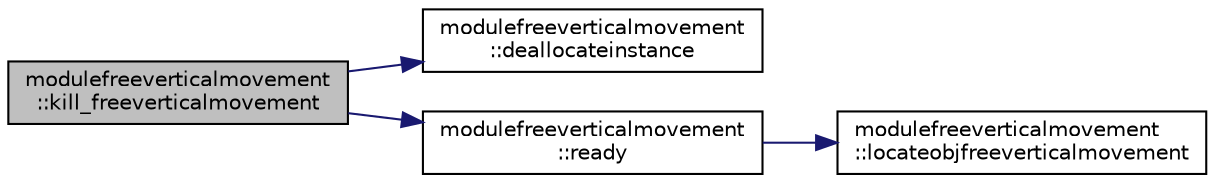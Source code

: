 digraph "modulefreeverticalmovement::kill_freeverticalmovement"
{
 // LATEX_PDF_SIZE
  edge [fontname="Helvetica",fontsize="10",labelfontname="Helvetica",labelfontsize="10"];
  node [fontname="Helvetica",fontsize="10",shape=record];
  rankdir="LR";
  Node1 [label="modulefreeverticalmovement\l::kill_freeverticalmovement",height=0.2,width=0.4,color="black", fillcolor="grey75", style="filled", fontcolor="black",tooltip=" "];
  Node1 -> Node2 [color="midnightblue",fontsize="10",style="solid",fontname="Helvetica"];
  Node2 [label="modulefreeverticalmovement\l::deallocateinstance",height=0.2,width=0.4,color="black", fillcolor="white", style="filled",URL="$namespacemodulefreeverticalmovement.html#a336eabf740dc9afccbeae27f1bd4c8f4",tooltip=" "];
  Node1 -> Node3 [color="midnightblue",fontsize="10",style="solid",fontname="Helvetica"];
  Node3 [label="modulefreeverticalmovement\l::ready",height=0.2,width=0.4,color="black", fillcolor="white", style="filled",URL="$namespacemodulefreeverticalmovement.html#a6822a6ac8c2596feb6110b6fa936b42b",tooltip=" "];
  Node3 -> Node4 [color="midnightblue",fontsize="10",style="solid",fontname="Helvetica"];
  Node4 [label="modulefreeverticalmovement\l::locateobjfreeverticalmovement",height=0.2,width=0.4,color="black", fillcolor="white", style="filled",URL="$namespacemodulefreeverticalmovement.html#a5b77a0a606cd82e8b48959c866cc4029",tooltip=" "];
}
